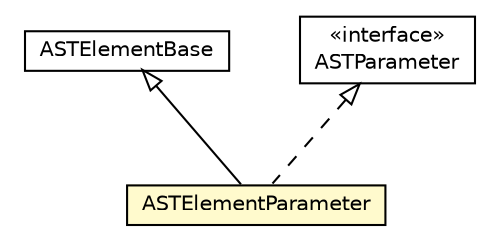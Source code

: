 #!/usr/local/bin/dot
#
# Class diagram 
# Generated by UMLGraph version 5.1 (http://www.umlgraph.org/)
#

digraph G {
	edge [fontname="Helvetica",fontsize=10,labelfontname="Helvetica",labelfontsize=10];
	node [fontname="Helvetica",fontsize=10,shape=plaintext];
	nodesep=0.25;
	ranksep=0.5;
	// org.androidtransfuse.analysis.adapter.ASTElementBase
	c41386 [label=<<table title="org.androidtransfuse.analysis.adapter.ASTElementBase" border="0" cellborder="1" cellspacing="0" cellpadding="2" port="p" href="./ASTElementBase.html">
		<tr><td><table border="0" cellspacing="0" cellpadding="1">
<tr><td align="center" balign="center"> ASTElementBase </td></tr>
		</table></td></tr>
		</table>>, fontname="Helvetica", fontcolor="black", fontsize=10.0];
	// org.androidtransfuse.analysis.adapter.ASTParameter
	c41399 [label=<<table title="org.androidtransfuse.analysis.adapter.ASTParameter" border="0" cellborder="1" cellspacing="0" cellpadding="2" port="p" href="./ASTParameter.html">
		<tr><td><table border="0" cellspacing="0" cellpadding="1">
<tr><td align="center" balign="center"> &#171;interface&#187; </td></tr>
<tr><td align="center" balign="center"> ASTParameter </td></tr>
		</table></td></tr>
		</table>>, fontname="Helvetica", fontcolor="black", fontsize=10.0];
	// org.androidtransfuse.analysis.adapter.ASTElementParameter
	c41409 [label=<<table title="org.androidtransfuse.analysis.adapter.ASTElementParameter" border="0" cellborder="1" cellspacing="0" cellpadding="2" port="p" bgcolor="lemonChiffon" href="./ASTElementParameter.html">
		<tr><td><table border="0" cellspacing="0" cellpadding="1">
<tr><td align="center" balign="center"> ASTElementParameter </td></tr>
		</table></td></tr>
		</table>>, fontname="Helvetica", fontcolor="black", fontsize=10.0];
	//org.androidtransfuse.analysis.adapter.ASTElementParameter extends org.androidtransfuse.analysis.adapter.ASTElementBase
	c41386:p -> c41409:p [dir=back,arrowtail=empty];
	//org.androidtransfuse.analysis.adapter.ASTElementParameter implements org.androidtransfuse.analysis.adapter.ASTParameter
	c41399:p -> c41409:p [dir=back,arrowtail=empty,style=dashed];
}

